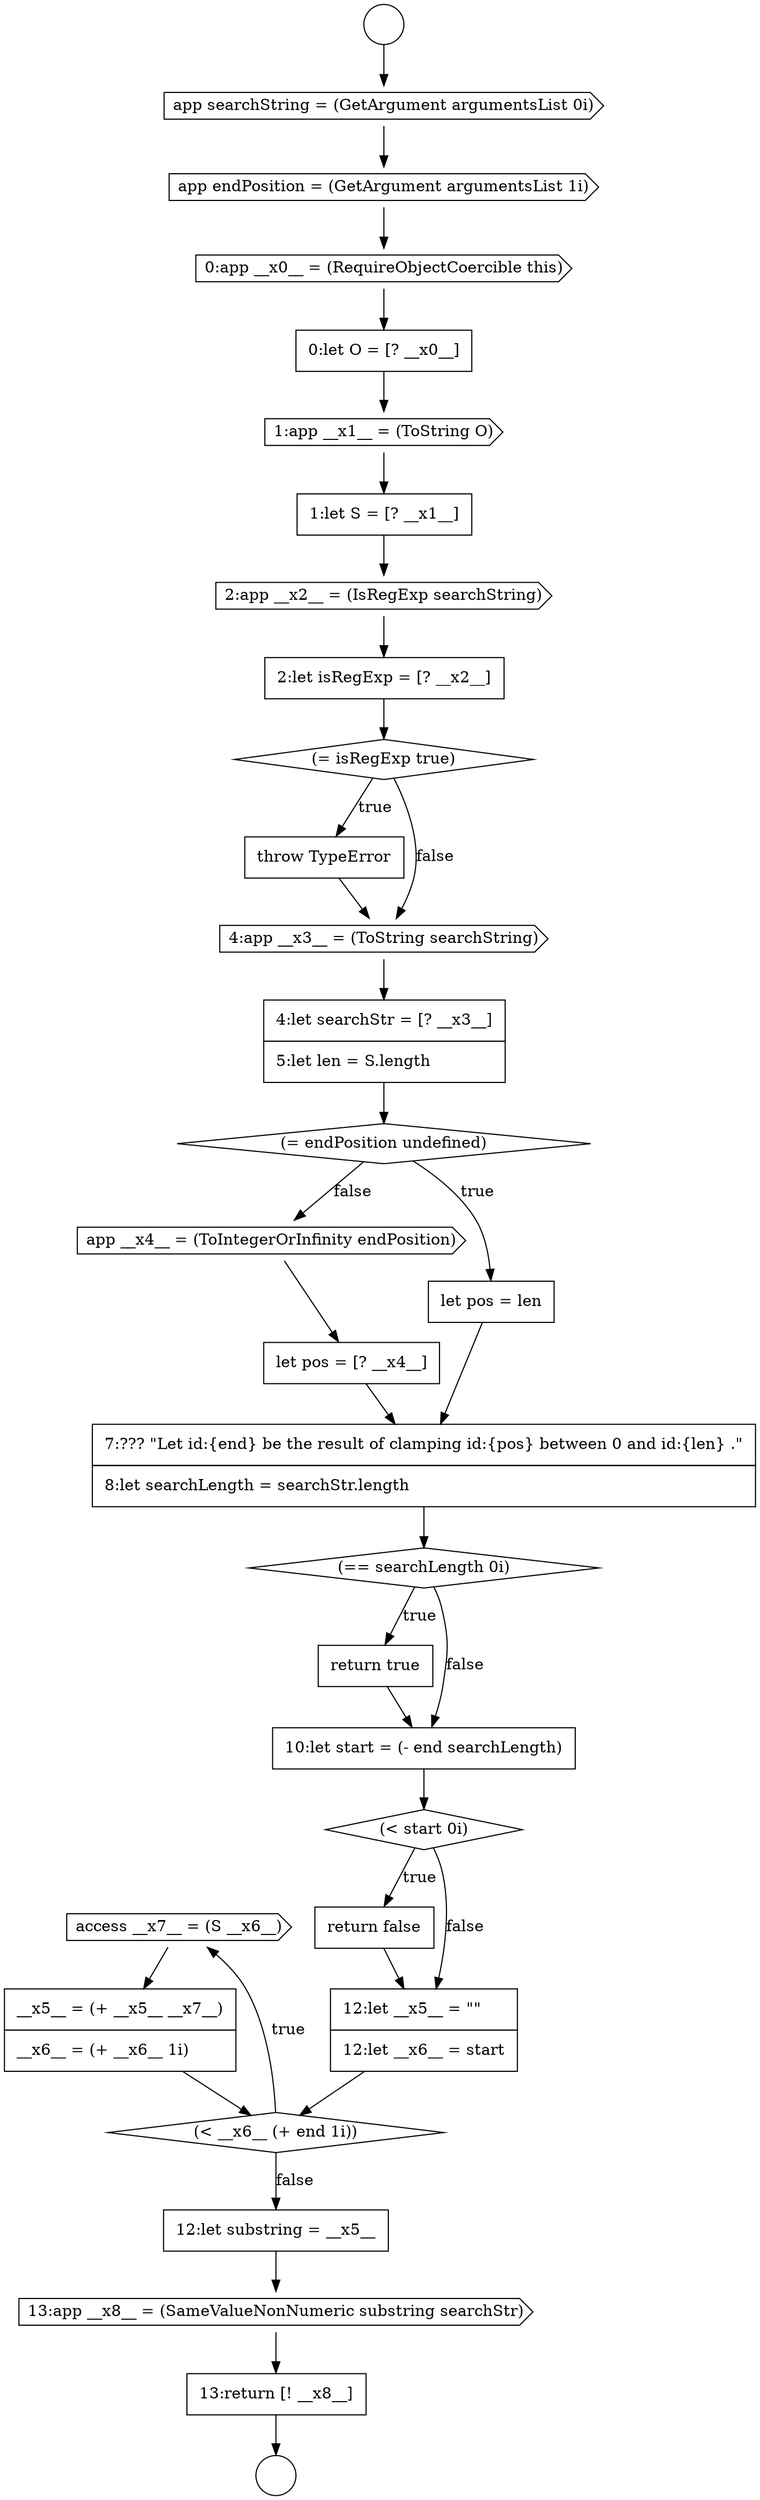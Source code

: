 digraph {
  node14038 [shape=cds, label=<<font color="black">access __x7__ = (S __x6__)</font>> color="black" fillcolor="white" style=filled]
  node14023 [shape=none, margin=0, label=<<font color="black">
    <table border="0" cellborder="1" cellspacing="0" cellpadding="10">
      <tr><td align="left">throw TypeError</td></tr>
    </table>
  </font>> color="black" fillcolor="white" style=filled]
  node14034 [shape=diamond, label=<<font color="black">(&lt; start 0i)</font>> color="black" fillcolor="white" style=filled]
  node14032 [shape=none, margin=0, label=<<font color="black">
    <table border="0" cellborder="1" cellspacing="0" cellpadding="10">
      <tr><td align="left">return true</td></tr>
    </table>
  </font>> color="black" fillcolor="white" style=filled]
  node14013 [shape=circle label=" " color="black" fillcolor="white" style=filled]
  node14028 [shape=cds, label=<<font color="black">app __x4__ = (ToIntegerOrInfinity endPosition)</font>> color="black" fillcolor="white" style=filled]
  node14040 [shape=none, margin=0, label=<<font color="black">
    <table border="0" cellborder="1" cellspacing="0" cellpadding="10">
      <tr><td align="left">12:let substring = __x5__</td></tr>
    </table>
  </font>> color="black" fillcolor="white" style=filled]
  node14035 [shape=none, margin=0, label=<<font color="black">
    <table border="0" cellborder="1" cellspacing="0" cellpadding="10">
      <tr><td align="left">return false</td></tr>
    </table>
  </font>> color="black" fillcolor="white" style=filled]
  node14020 [shape=cds, label=<<font color="black">2:app __x2__ = (IsRegExp searchString)</font>> color="black" fillcolor="white" style=filled]
  node14021 [shape=none, margin=0, label=<<font color="black">
    <table border="0" cellborder="1" cellspacing="0" cellpadding="10">
      <tr><td align="left">2:let isRegExp = [? __x2__]</td></tr>
    </table>
  </font>> color="black" fillcolor="white" style=filled]
  node14027 [shape=none, margin=0, label=<<font color="black">
    <table border="0" cellborder="1" cellspacing="0" cellpadding="10">
      <tr><td align="left">let pos = len</td></tr>
    </table>
  </font>> color="black" fillcolor="white" style=filled]
  node14042 [shape=none, margin=0, label=<<font color="black">
    <table border="0" cellborder="1" cellspacing="0" cellpadding="10">
      <tr><td align="left">13:return [! __x8__]</td></tr>
    </table>
  </font>> color="black" fillcolor="white" style=filled]
  node14016 [shape=cds, label=<<font color="black">0:app __x0__ = (RequireObjectCoercible this)</font>> color="black" fillcolor="white" style=filled]
  node14012 [shape=circle label=" " color="black" fillcolor="white" style=filled]
  node14017 [shape=none, margin=0, label=<<font color="black">
    <table border="0" cellborder="1" cellspacing="0" cellpadding="10">
      <tr><td align="left">0:let O = [? __x0__]</td></tr>
    </table>
  </font>> color="black" fillcolor="white" style=filled]
  node14022 [shape=diamond, label=<<font color="black">(= isRegExp true)</font>> color="black" fillcolor="white" style=filled]
  node14030 [shape=none, margin=0, label=<<font color="black">
    <table border="0" cellborder="1" cellspacing="0" cellpadding="10">
      <tr><td align="left">7:??? &quot;Let id:{end} be the result of clamping id:{pos} between 0 and id:{len} .&quot;</td></tr>
      <tr><td align="left">8:let searchLength = searchStr.length</td></tr>
    </table>
  </font>> color="black" fillcolor="white" style=filled]
  node14018 [shape=cds, label=<<font color="black">1:app __x1__ = (ToString O)</font>> color="black" fillcolor="white" style=filled]
  node14033 [shape=none, margin=0, label=<<font color="black">
    <table border="0" cellborder="1" cellspacing="0" cellpadding="10">
      <tr><td align="left">10:let start = (- end searchLength)</td></tr>
    </table>
  </font>> color="black" fillcolor="white" style=filled]
  node14014 [shape=cds, label=<<font color="black">app searchString = (GetArgument argumentsList 0i)</font>> color="black" fillcolor="white" style=filled]
  node14025 [shape=none, margin=0, label=<<font color="black">
    <table border="0" cellborder="1" cellspacing="0" cellpadding="10">
      <tr><td align="left">4:let searchStr = [? __x3__]</td></tr>
      <tr><td align="left">5:let len = S.length</td></tr>
    </table>
  </font>> color="black" fillcolor="white" style=filled]
  node14039 [shape=none, margin=0, label=<<font color="black">
    <table border="0" cellborder="1" cellspacing="0" cellpadding="10">
      <tr><td align="left">__x5__ = (+ __x5__ __x7__)</td></tr>
      <tr><td align="left">__x6__ = (+ __x6__ 1i)</td></tr>
    </table>
  </font>> color="black" fillcolor="white" style=filled]
  node14029 [shape=none, margin=0, label=<<font color="black">
    <table border="0" cellborder="1" cellspacing="0" cellpadding="10">
      <tr><td align="left">let pos = [? __x4__]</td></tr>
    </table>
  </font>> color="black" fillcolor="white" style=filled]
  node14024 [shape=cds, label=<<font color="black">4:app __x3__ = (ToString searchString)</font>> color="black" fillcolor="white" style=filled]
  node14019 [shape=none, margin=0, label=<<font color="black">
    <table border="0" cellborder="1" cellspacing="0" cellpadding="10">
      <tr><td align="left">1:let S = [? __x1__]</td></tr>
    </table>
  </font>> color="black" fillcolor="white" style=filled]
  node14036 [shape=none, margin=0, label=<<font color="black">
    <table border="0" cellborder="1" cellspacing="0" cellpadding="10">
      <tr><td align="left">12:let __x5__ = &quot;&quot;</td></tr>
      <tr><td align="left">12:let __x6__ = start</td></tr>
    </table>
  </font>> color="black" fillcolor="white" style=filled]
  node14031 [shape=diamond, label=<<font color="black">(== searchLength 0i)</font>> color="black" fillcolor="white" style=filled]
  node14037 [shape=diamond, label=<<font color="black">(&lt; __x6__ (+ end 1i))</font>> color="black" fillcolor="white" style=filled]
  node14015 [shape=cds, label=<<font color="black">app endPosition = (GetArgument argumentsList 1i)</font>> color="black" fillcolor="white" style=filled]
  node14026 [shape=diamond, label=<<font color="black">(= endPosition undefined)</font>> color="black" fillcolor="white" style=filled]
  node14041 [shape=cds, label=<<font color="black">13:app __x8__ = (SameValueNonNumeric substring searchStr)</font>> color="black" fillcolor="white" style=filled]
  node14024 -> node14025 [ color="black"]
  node14041 -> node14042 [ color="black"]
  node14030 -> node14031 [ color="black"]
  node14021 -> node14022 [ color="black"]
  node14023 -> node14024 [ color="black"]
  node14039 -> node14037 [ color="black"]
  node14018 -> node14019 [ color="black"]
  node14037 -> node14038 [label=<<font color="black">true</font>> color="black"]
  node14037 -> node14040 [label=<<font color="black">false</font>> color="black"]
  node14022 -> node14023 [label=<<font color="black">true</font>> color="black"]
  node14022 -> node14024 [label=<<font color="black">false</font>> color="black"]
  node14016 -> node14017 [ color="black"]
  node14029 -> node14030 [ color="black"]
  node14019 -> node14020 [ color="black"]
  node14035 -> node14036 [ color="black"]
  node14020 -> node14021 [ color="black"]
  node14017 -> node14018 [ color="black"]
  node14040 -> node14041 [ color="black"]
  node14032 -> node14033 [ color="black"]
  node14012 -> node14014 [ color="black"]
  node14034 -> node14035 [label=<<font color="black">true</font>> color="black"]
  node14034 -> node14036 [label=<<font color="black">false</font>> color="black"]
  node14036 -> node14037 [ color="black"]
  node14028 -> node14029 [ color="black"]
  node14033 -> node14034 [ color="black"]
  node14025 -> node14026 [ color="black"]
  node14015 -> node14016 [ color="black"]
  node14027 -> node14030 [ color="black"]
  node14026 -> node14027 [label=<<font color="black">true</font>> color="black"]
  node14026 -> node14028 [label=<<font color="black">false</font>> color="black"]
  node14031 -> node14032 [label=<<font color="black">true</font>> color="black"]
  node14031 -> node14033 [label=<<font color="black">false</font>> color="black"]
  node14014 -> node14015 [ color="black"]
  node14042 -> node14013 [ color="black"]
  node14038 -> node14039 [ color="black"]
}

